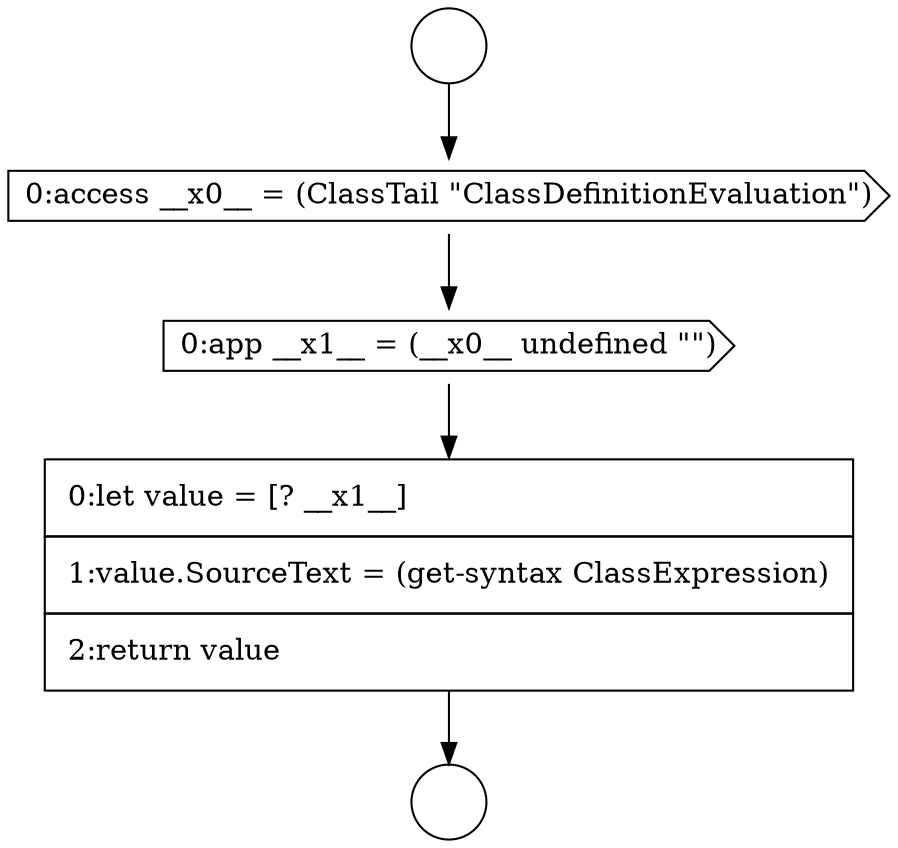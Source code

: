 digraph {
  node10025 [shape=cds, label=<<font color="black">0:access __x0__ = (ClassTail &quot;ClassDefinitionEvaluation&quot;)</font>> color="black" fillcolor="white" style=filled]
  node10026 [shape=cds, label=<<font color="black">0:app __x1__ = (__x0__ undefined &quot;&quot;)</font>> color="black" fillcolor="white" style=filled]
  node10024 [shape=circle label=" " color="black" fillcolor="white" style=filled]
  node10027 [shape=none, margin=0, label=<<font color="black">
    <table border="0" cellborder="1" cellspacing="0" cellpadding="10">
      <tr><td align="left">0:let value = [? __x1__]</td></tr>
      <tr><td align="left">1:value.SourceText = (get-syntax ClassExpression)</td></tr>
      <tr><td align="left">2:return value</td></tr>
    </table>
  </font>> color="black" fillcolor="white" style=filled]
  node10023 [shape=circle label=" " color="black" fillcolor="white" style=filled]
  node10023 -> node10025 [ color="black"]
  node10025 -> node10026 [ color="black"]
  node10026 -> node10027 [ color="black"]
  node10027 -> node10024 [ color="black"]
}

